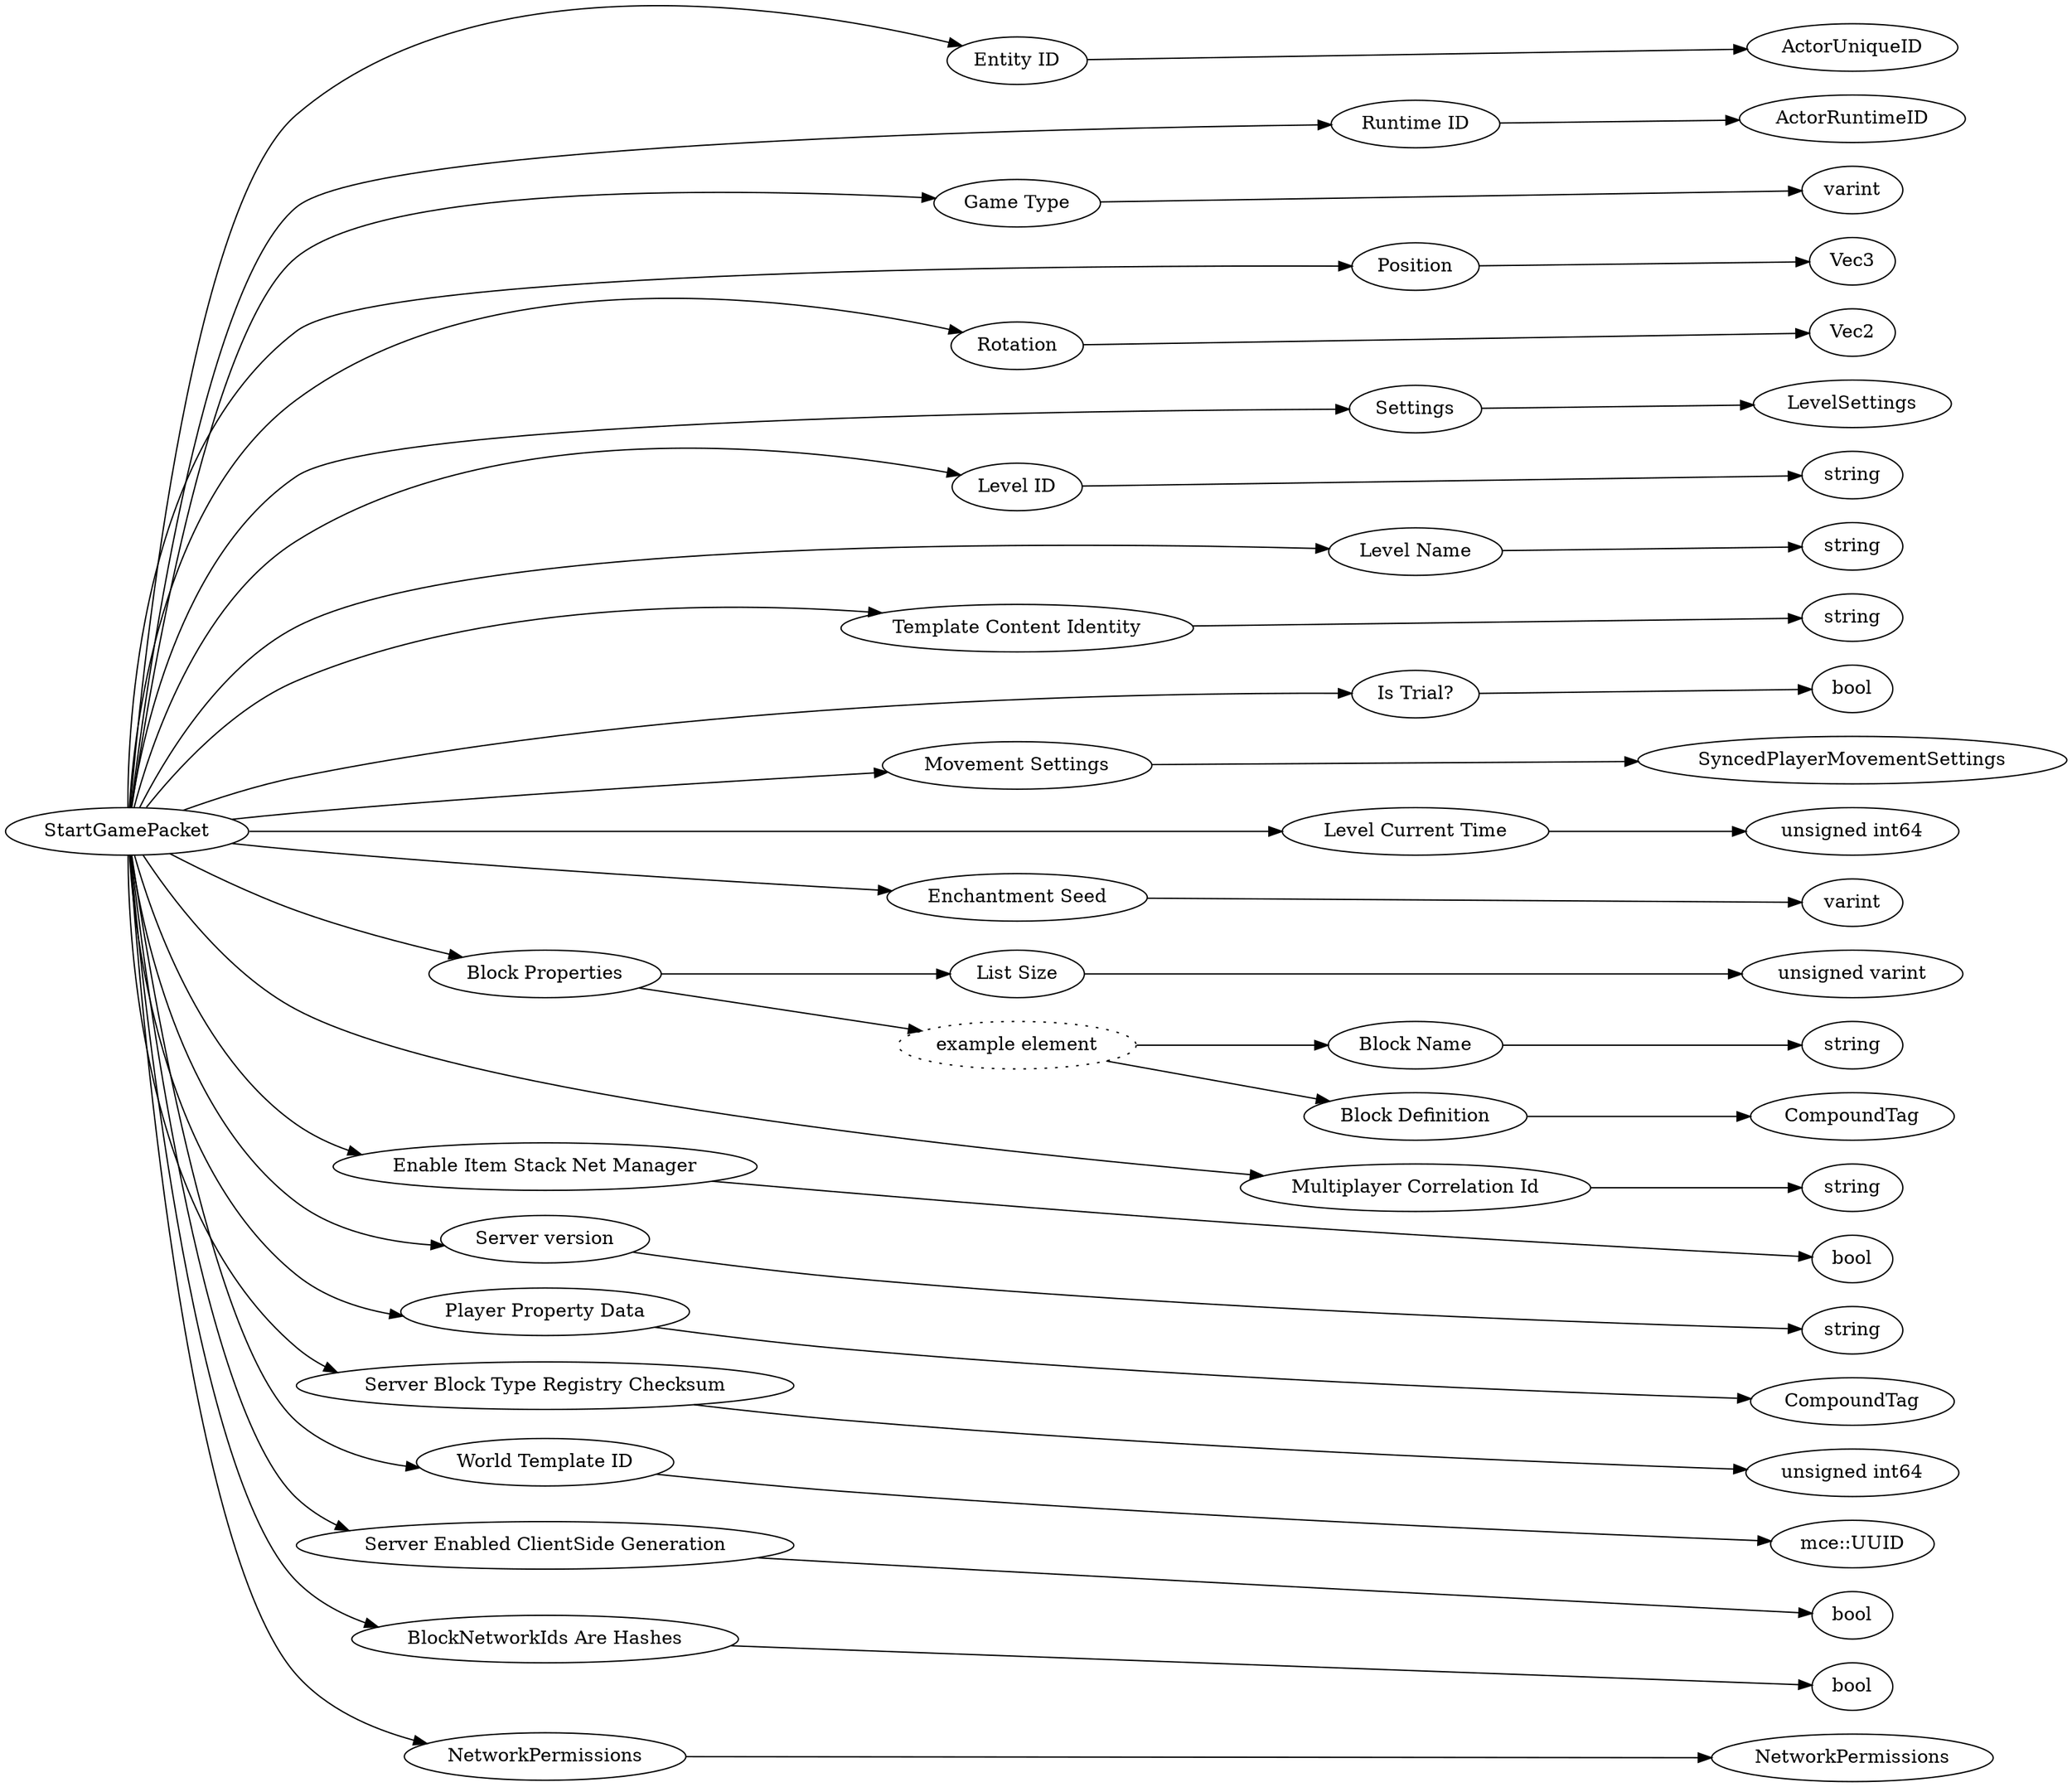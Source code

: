 digraph "StartGamePacket" {
rankdir = LR
0
0 -> 1
1 -> 5
0 -> 6
6 -> 10
0 -> 11
11 -> 12
0 -> 13
13 -> 14
0 -> 15
15 -> 21
0 -> 22
22 -> 147
0 -> 148
148 -> 149
0 -> 150
150 -> 151
0 -> 152
152 -> 153
0 -> 154
154 -> 155
0 -> 156
156 -> 162
0 -> 163
163 -> 164
0 -> 165
165 -> 166
0 -> 167
167 -> 168
168 -> 169
167 -> 170
170 -> 171
171 -> 172
170 -> 173
173 -> 174
0 -> 175
175 -> 176
0 -> 177
177 -> 178
0 -> 179
179 -> 180
0 -> 181
181 -> 182
0 -> 183
183 -> 184
0 -> 185
185 -> 186
0 -> 187
187 -> 188
0 -> 189
189 -> 190
0 -> 191
191 -> 195

0 [label="StartGamePacket",comment="name: \"StartGamePacket\", typeName: \"\", id: 0, branchId: 11, recurseId: -1, attributes: 0, notes: \"\""];
1 [label="Entity ID",comment="name: \"Entity ID\", typeName: \"ActorUniqueID\", id: 1, branchId: 0, recurseId: -1, attributes: 256, notes: \"\""];
5 [label="ActorUniqueID",comment="name: \"ActorUniqueID\", typeName: \"\", id: 5, branchId: 0, recurseId: -1, attributes: 512, notes: \"\""];
6 [label="Runtime ID",comment="name: \"Runtime ID\", typeName: \"ActorRuntimeID\", id: 6, branchId: 0, recurseId: -1, attributes: 256, notes: \"\""];
10 [label="ActorRuntimeID",comment="name: \"ActorRuntimeID\", typeName: \"\", id: 10, branchId: 0, recurseId: -1, attributes: 512, notes: \"\""];
11 [label="Game Type",comment="name: \"Game Type\", typeName: \"\", id: 11, branchId: 0, recurseId: -1, attributes: 0, notes: \"\""];
12 [label="varint",comment="name: \"varint\", typeName: \"\", id: 12, branchId: 0, recurseId: -1, attributes: 512, notes: \"\""];
13 [label="Position",comment="name: \"Position\", typeName: \"Vec3\", id: 13, branchId: 0, recurseId: -1, attributes: 256, notes: \"\""];
14 [label="Vec3",comment="name: \"Vec3\", typeName: \"\", id: 14, branchId: 0, recurseId: -1, attributes: 512, notes: \"\""];
15 [label="Rotation",comment="name: \"Rotation\", typeName: \"Vec2\", id: 15, branchId: 0, recurseId: -1, attributes: 256, notes: \"\""];
21 [label="Vec2",comment="name: \"Vec2\", typeName: \"\", id: 21, branchId: 0, recurseId: -1, attributes: 512, notes: \"\""];
22 [label="Settings",comment="name: \"Settings\", typeName: \"LevelSettings\", id: 22, branchId: 0, recurseId: -1, attributes: 256, notes: \"\""];
147 [label="LevelSettings",comment="name: \"LevelSettings\", typeName: \"\", id: 147, branchId: 0, recurseId: -1, attributes: 512, notes: \"\""];
148 [label="Level ID",comment="name: \"Level ID\", typeName: \"\", id: 148, branchId: 0, recurseId: -1, attributes: 0, notes: \"\""];
149 [label="string",comment="name: \"string\", typeName: \"\", id: 149, branchId: 0, recurseId: -1, attributes: 512, notes: \"\""];
150 [label="Level Name",comment="name: \"Level Name\", typeName: \"\", id: 150, branchId: 0, recurseId: -1, attributes: 0, notes: \"\""];
151 [label="string",comment="name: \"string\", typeName: \"\", id: 151, branchId: 0, recurseId: -1, attributes: 512, notes: \"\""];
152 [label="Template Content Identity",comment="name: \"Template Content Identity\", typeName: \"\", id: 152, branchId: 0, recurseId: -1, attributes: 0, notes: \"\""];
153 [label="string",comment="name: \"string\", typeName: \"\", id: 153, branchId: 0, recurseId: -1, attributes: 512, notes: \"\""];
154 [label="Is Trial?",comment="name: \"Is Trial?\", typeName: \"\", id: 154, branchId: 0, recurseId: -1, attributes: 0, notes: \"\""];
155 [label="bool",comment="name: \"bool\", typeName: \"\", id: 155, branchId: 0, recurseId: -1, attributes: 512, notes: \"\""];
156 [label="Movement Settings",comment="name: \"Movement Settings\", typeName: \"SyncedPlayerMovementSettings\", id: 156, branchId: 0, recurseId: -1, attributes: 256, notes: \"\""];
162 [label="SyncedPlayerMovementSettings",comment="name: \"SyncedPlayerMovementSettings\", typeName: \"\", id: 162, branchId: 0, recurseId: -1, attributes: 512, notes: \"\""];
163 [label="Level Current Time",comment="name: \"Level Current Time\", typeName: \"\", id: 163, branchId: 0, recurseId: -1, attributes: 0, notes: \"\""];
164 [label="unsigned int64",comment="name: \"unsigned int64\", typeName: \"\", id: 164, branchId: 0, recurseId: -1, attributes: 512, notes: \"\""];
165 [label="Enchantment Seed",comment="name: \"Enchantment Seed\", typeName: \"\", id: 165, branchId: 0, recurseId: -1, attributes: 0, notes: \"\""];
166 [label="varint",comment="name: \"varint\", typeName: \"\", id: 166, branchId: 0, recurseId: -1, attributes: 512, notes: \"\""];
167 [label="Block Properties",comment="name: \"Block Properties\", typeName: \"\", id: 167, branchId: 0, recurseId: -1, attributes: 8, notes: \"\""];
168 [label="List Size",comment="name: \"List Size\", typeName: \"\", id: 168, branchId: 0, recurseId: -1, attributes: 0, notes: \"\""];
169 [label="unsigned varint",comment="name: \"unsigned varint\", typeName: \"\", id: 169, branchId: 0, recurseId: -1, attributes: 512, notes: \"\""];
170 [label="example element",style=dotted,comment="name: \"example element\", typeName: \"\", id: 170, branchId: 0, recurseId: -1, attributes: 16, notes: \"\""];
171 [label="Block Name",comment="name: \"Block Name\", typeName: \"\", id: 171, branchId: 0, recurseId: -1, attributes: 0, notes: \"\""];
172 [label="string",comment="name: \"string\", typeName: \"\", id: 172, branchId: 0, recurseId: -1, attributes: 512, notes: \"\""];
173 [label="Block Definition",comment="name: \"Block Definition\", typeName: \"CompoundTag\", id: 173, branchId: 0, recurseId: -1, attributes: 256, notes: \"Map of block states. { key (component name):[label,value] } (Can be left empty.)\""];
174 [label="CompoundTag",comment="name: \"CompoundTag\", typeName: \"\", id: 174, branchId: 0, recurseId: -1, attributes: 512, notes: \"\""];
175 [label="Multiplayer Correlation Id",comment="name: \"Multiplayer Correlation Id\", typeName: \"\", id: 175, branchId: 0, recurseId: -1, attributes: 0, notes: \"A UUID to identify this multiplayer session.\""];
176 [label="string",comment="name: \"string\", typeName: \"\", id: 176, branchId: 0, recurseId: -1, attributes: 512, notes: \"\""];
177 [label="Enable Item Stack Net Manager",comment="name: \"Enable Item Stack Net Manager\", typeName: \"\", id: 177, branchId: 0, recurseId: -1, attributes: 0, notes: \"Whether the new item stack net manager is enabled for server authoritative inventory. This will eventually be required.\""];
178 [label="bool",comment="name: \"bool\", typeName: \"\", id: 178, branchId: 0, recurseId: -1, attributes: 512, notes: \"\""];
179 [label="Server version",comment="name: \"Server version\", typeName: \"\", id: 179, branchId: 0, recurseId: -1, attributes: 0, notes: \"For telemetry purposes - sending your own string with your own server name and version here would be useful for Mojang's telemetry.\""];
180 [label="string",comment="name: \"string\", typeName: \"\", id: 180, branchId: 0, recurseId: -1, attributes: 512, notes: \"\""];
181 [label="Player Property Data",comment="name: \"Player Property Data\", typeName: \"CompoundTag\", id: 181, branchId: 0, recurseId: -1, attributes: 256, notes: \"like SyncActorPropertyPacket, specifically for minecraft:player properties\""];
182 [label="CompoundTag",comment="name: \"CompoundTag\", typeName: \"\", id: 182, branchId: 0, recurseId: -1, attributes: 512, notes: \"\""];
183 [label="Server Block Type Registry Checksum",comment="name: \"Server Block Type Registry Checksum\", typeName: \"\", id: 183, branchId: 0, recurseId: -1, attributes: 0, notes: \"Checksum for detecting mismatches in block types between server and client.\""];
184 [label="unsigned int64",comment="name: \"unsigned int64\", typeName: \"\", id: 184, branchId: 0, recurseId: -1, attributes: 512, notes: \"\""];
185 [label="World Template ID",comment="name: \"World Template ID\", typeName: \"mce::UUID\", id: 185, branchId: 0, recurseId: -1, attributes: 256, notes: \"\""];
186 [label="mce::UUID",comment="name: \"mce::UUID\", typeName: \"\", id: 186, branchId: 0, recurseId: -1, attributes: 512, notes: \"\""];
187 [label="Server Enabled ClientSide Generation",comment="name: \"Server Enabled ClientSide Generation\", typeName: \"\", id: 187, branchId: 0, recurseId: -1, attributes: 0, notes: \"BiomeComponentFactory needs to know about this toggle before we start parsing BiomeComponents\""];
188 [label="bool",comment="name: \"bool\", typeName: \"\", id: 188, branchId: 0, recurseId: -1, attributes: 512, notes: \"\""];
189 [label="BlockNetworkIds Are Hashes",comment="name: \"BlockNetworkIds Are Hashes\", typeName: \"\", id: 189, branchId: 0, recurseId: -1, attributes: 0, notes: \"\""];
190 [label="bool",comment="name: \"bool\", typeName: \"\", id: 190, branchId: 0, recurseId: -1, attributes: 512, notes: \"\""];
191 [label="NetworkPermissions",comment="name: \"NetworkPermissions\", typeName: \"NetworkPermissions\", id: 191, branchId: 0, recurseId: -1, attributes: 256, notes: \"\""];
195 [label="NetworkPermissions",comment="name: \"NetworkPermissions\", typeName: \"\", id: 195, branchId: 0, recurseId: -1, attributes: 512, notes: \"\""];
{ rank = max;5;10;12;14;21;147;149;151;153;155;162;164;166;169;172;174;176;178;180;182;184;186;188;190;195}

}
